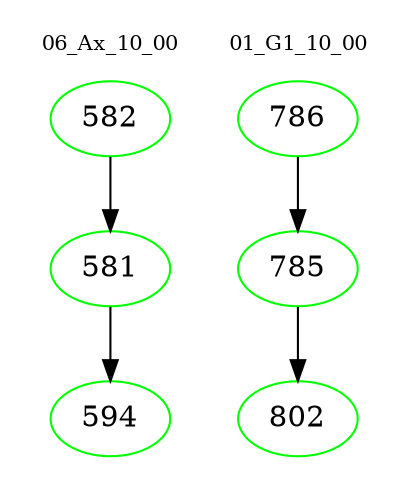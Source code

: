 digraph{
subgraph cluster_0 {
color = white
label = "06_Ax_10_00";
fontsize=10;
T0_582 [label="582", color="green"]
T0_582 -> T0_581 [color="black"]
T0_581 [label="581", color="green"]
T0_581 -> T0_594 [color="black"]
T0_594 [label="594", color="green"]
}
subgraph cluster_1 {
color = white
label = "01_G1_10_00";
fontsize=10;
T1_786 [label="786", color="green"]
T1_786 -> T1_785 [color="black"]
T1_785 [label="785", color="green"]
T1_785 -> T1_802 [color="black"]
T1_802 [label="802", color="green"]
}
}
